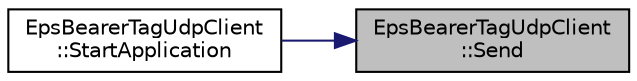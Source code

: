 digraph "EpsBearerTagUdpClient::Send"
{
 // LATEX_PDF_SIZE
  edge [fontname="Helvetica",fontsize="10",labelfontname="Helvetica",labelfontsize="10"];
  node [fontname="Helvetica",fontsize="10",shape=record];
  rankdir="RL";
  Node1 [label="EpsBearerTagUdpClient\l::Send",height=0.2,width=0.4,color="black", fillcolor="grey75", style="filled", fontcolor="black",tooltip="Send function."];
  Node1 -> Node2 [dir="back",color="midnightblue",fontsize="10",style="solid",fontname="Helvetica"];
  Node2 [label="EpsBearerTagUdpClient\l::StartApplication",height=0.2,width=0.4,color="black", fillcolor="white", style="filled",URL="$class_eps_bearer_tag_udp_client.html#aa750a1c9d67603e34e30cbbdde365380",tooltip="Application specific startup code."];
}
